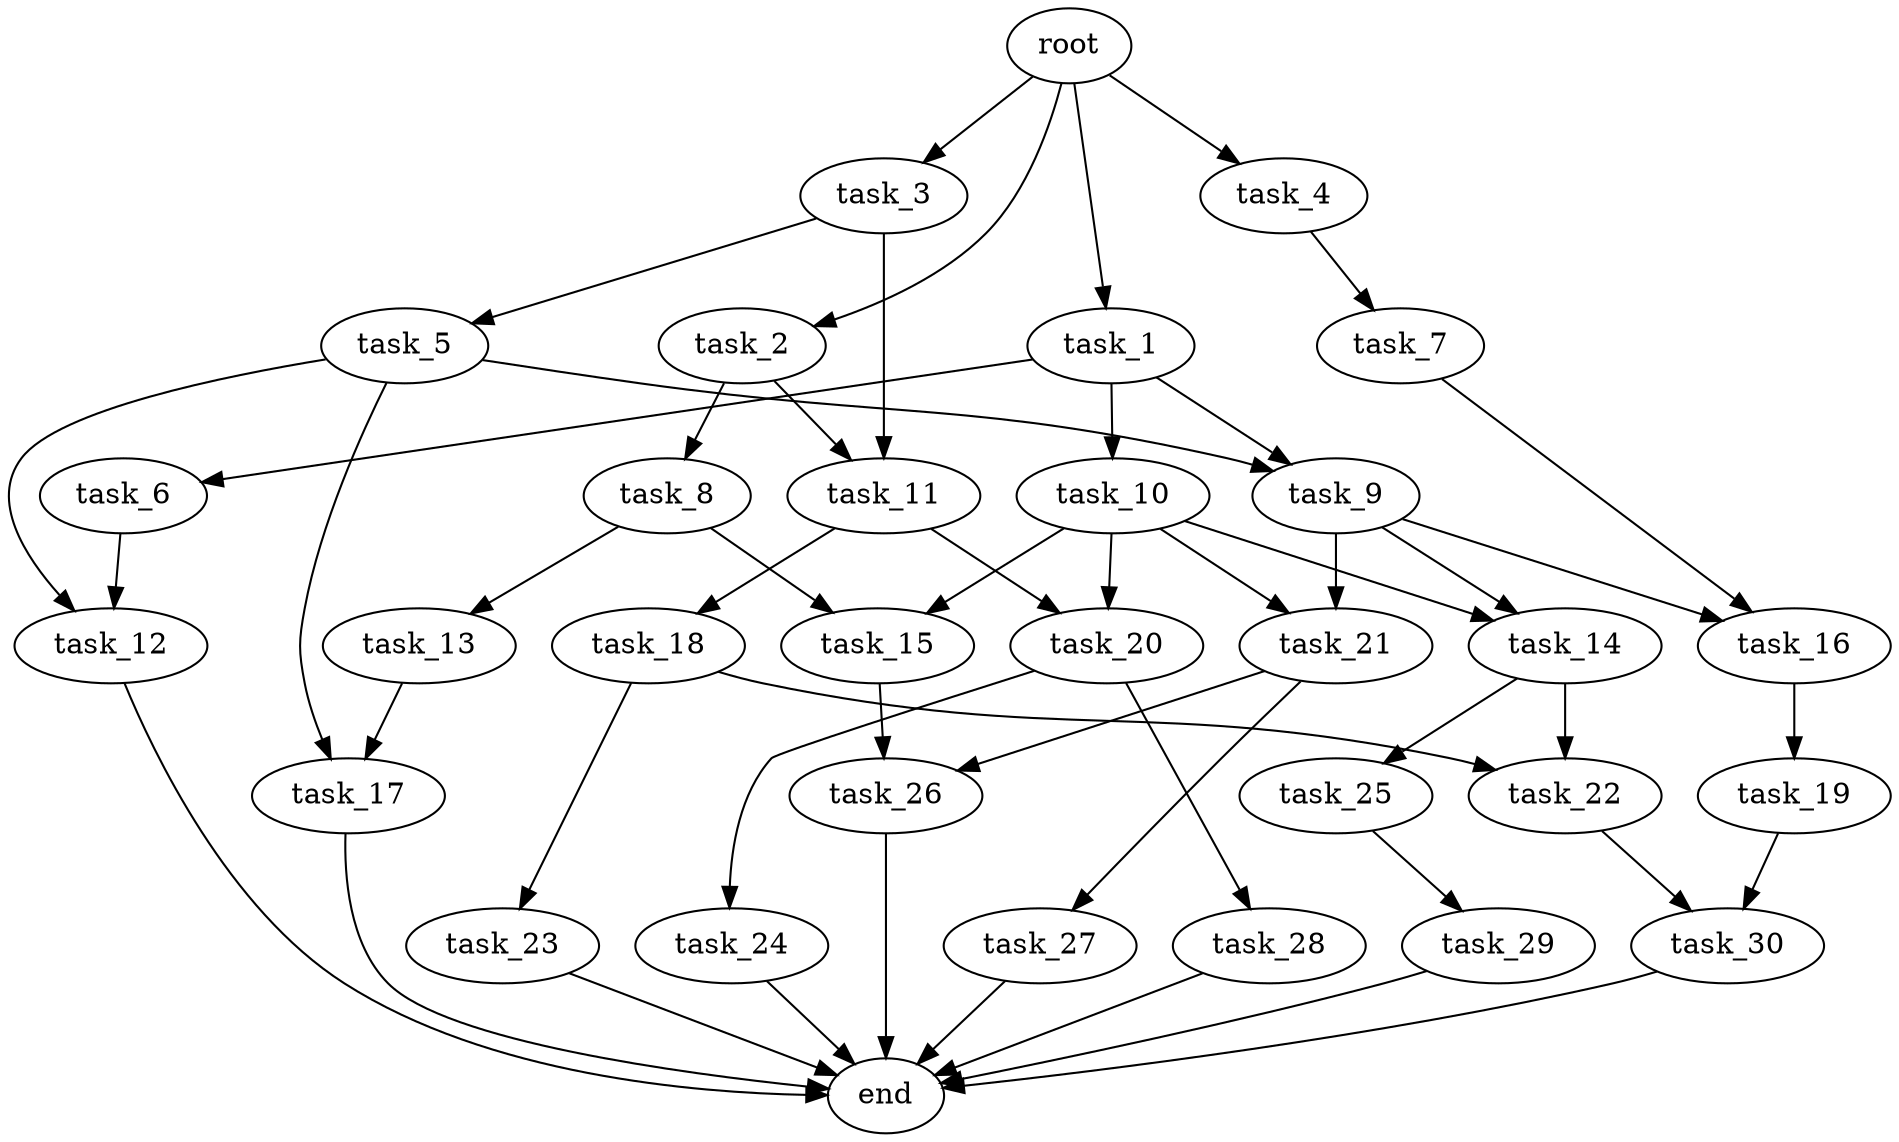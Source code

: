 digraph G {
  root [size="0.000000e+00"];
  task_1 [size="2.977792e+10"];
  task_2 [size="9.993127e+10"];
  task_3 [size="4.497874e+10"];
  task_4 [size="3.486421e+10"];
  task_5 [size="8.167469e+10"];
  task_6 [size="4.391260e+10"];
  task_7 [size="9.939583e+10"];
  task_8 [size="7.756541e+10"];
  task_9 [size="2.370224e+10"];
  task_10 [size="8.107216e+10"];
  task_11 [size="5.879651e+10"];
  task_12 [size="3.506958e+10"];
  task_13 [size="7.107829e+10"];
  task_14 [size="6.328074e+10"];
  task_15 [size="1.660650e+10"];
  task_16 [size="1.393210e+10"];
  task_17 [size="2.066990e+10"];
  task_18 [size="2.070220e+10"];
  task_19 [size="5.945190e+09"];
  task_20 [size="3.508804e+10"];
  task_21 [size="2.811569e+10"];
  task_22 [size="5.388147e+10"];
  task_23 [size="3.237213e+10"];
  task_24 [size="7.040834e+10"];
  task_25 [size="2.894043e+10"];
  task_26 [size="2.674163e+10"];
  task_27 [size="8.580310e+10"];
  task_28 [size="9.854898e+10"];
  task_29 [size="6.793314e+10"];
  task_30 [size="9.531564e+09"];
  end [size="0.000000e+00"];

  root -> task_1 [size="1.000000e-12"];
  root -> task_2 [size="1.000000e-12"];
  root -> task_3 [size="1.000000e-12"];
  root -> task_4 [size="1.000000e-12"];
  task_1 -> task_6 [size="4.391260e+08"];
  task_1 -> task_9 [size="1.185112e+08"];
  task_1 -> task_10 [size="8.107216e+08"];
  task_2 -> task_8 [size="7.756541e+08"];
  task_2 -> task_11 [size="2.939826e+08"];
  task_3 -> task_5 [size="8.167469e+08"];
  task_3 -> task_11 [size="2.939826e+08"];
  task_4 -> task_7 [size="9.939583e+08"];
  task_5 -> task_9 [size="1.185112e+08"];
  task_5 -> task_12 [size="1.753479e+08"];
  task_5 -> task_17 [size="1.033495e+08"];
  task_6 -> task_12 [size="1.753479e+08"];
  task_7 -> task_16 [size="6.966052e+07"];
  task_8 -> task_13 [size="7.107829e+08"];
  task_8 -> task_15 [size="8.303251e+07"];
  task_9 -> task_14 [size="3.164037e+08"];
  task_9 -> task_16 [size="6.966052e+07"];
  task_9 -> task_21 [size="1.405785e+08"];
  task_10 -> task_14 [size="3.164037e+08"];
  task_10 -> task_15 [size="8.303251e+07"];
  task_10 -> task_20 [size="1.754402e+08"];
  task_10 -> task_21 [size="1.405785e+08"];
  task_11 -> task_18 [size="2.070220e+08"];
  task_11 -> task_20 [size="1.754402e+08"];
  task_12 -> end [size="1.000000e-12"];
  task_13 -> task_17 [size="1.033495e+08"];
  task_14 -> task_22 [size="2.694073e+08"];
  task_14 -> task_25 [size="2.894043e+08"];
  task_15 -> task_26 [size="1.337082e+08"];
  task_16 -> task_19 [size="5.945190e+07"];
  task_17 -> end [size="1.000000e-12"];
  task_18 -> task_22 [size="2.694073e+08"];
  task_18 -> task_23 [size="3.237213e+08"];
  task_19 -> task_30 [size="4.765782e+07"];
  task_20 -> task_24 [size="7.040834e+08"];
  task_20 -> task_28 [size="9.854898e+08"];
  task_21 -> task_26 [size="1.337082e+08"];
  task_21 -> task_27 [size="8.580310e+08"];
  task_22 -> task_30 [size="4.765782e+07"];
  task_23 -> end [size="1.000000e-12"];
  task_24 -> end [size="1.000000e-12"];
  task_25 -> task_29 [size="6.793314e+08"];
  task_26 -> end [size="1.000000e-12"];
  task_27 -> end [size="1.000000e-12"];
  task_28 -> end [size="1.000000e-12"];
  task_29 -> end [size="1.000000e-12"];
  task_30 -> end [size="1.000000e-12"];
}

